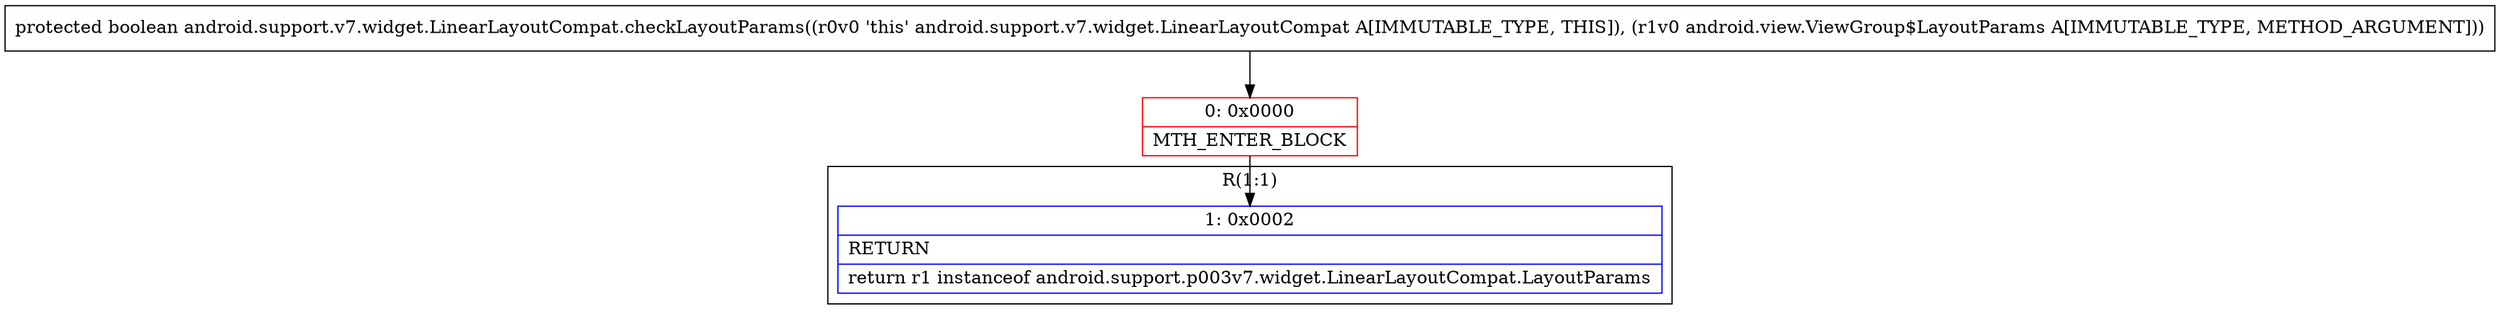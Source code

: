 digraph "CFG forandroid.support.v7.widget.LinearLayoutCompat.checkLayoutParams(Landroid\/view\/ViewGroup$LayoutParams;)Z" {
subgraph cluster_Region_136792620 {
label = "R(1:1)";
node [shape=record,color=blue];
Node_1 [shape=record,label="{1\:\ 0x0002|RETURN\l|return r1 instanceof android.support.p003v7.widget.LinearLayoutCompat.LayoutParams\l}"];
}
Node_0 [shape=record,color=red,label="{0\:\ 0x0000|MTH_ENTER_BLOCK\l}"];
MethodNode[shape=record,label="{protected boolean android.support.v7.widget.LinearLayoutCompat.checkLayoutParams((r0v0 'this' android.support.v7.widget.LinearLayoutCompat A[IMMUTABLE_TYPE, THIS]), (r1v0 android.view.ViewGroup$LayoutParams A[IMMUTABLE_TYPE, METHOD_ARGUMENT])) }"];
MethodNode -> Node_0;
Node_0 -> Node_1;
}

